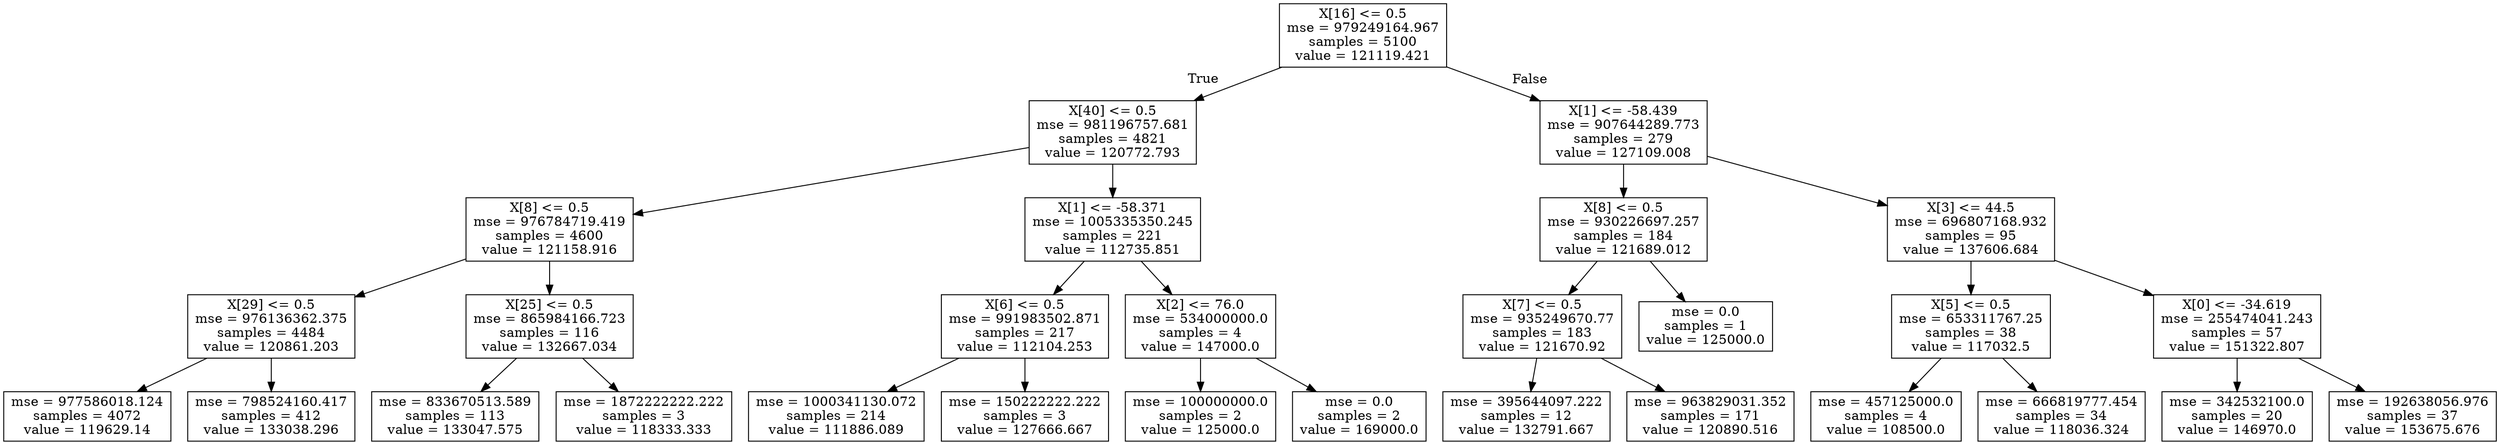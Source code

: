 digraph Tree {
node [shape=box] ;
0 [label="X[16] <= 0.5\nmse = 979249164.967\nsamples = 5100\nvalue = 121119.421"] ;
1 [label="X[40] <= 0.5\nmse = 981196757.681\nsamples = 4821\nvalue = 120772.793"] ;
0 -> 1 [labeldistance=2.5, labelangle=45, headlabel="True"] ;
2 [label="X[8] <= 0.5\nmse = 976784719.419\nsamples = 4600\nvalue = 121158.916"] ;
1 -> 2 ;
3 [label="X[29] <= 0.5\nmse = 976136362.375\nsamples = 4484\nvalue = 120861.203"] ;
2 -> 3 ;
4 [label="mse = 977586018.124\nsamples = 4072\nvalue = 119629.14"] ;
3 -> 4 ;
5 [label="mse = 798524160.417\nsamples = 412\nvalue = 133038.296"] ;
3 -> 5 ;
6 [label="X[25] <= 0.5\nmse = 865984166.723\nsamples = 116\nvalue = 132667.034"] ;
2 -> 6 ;
7 [label="mse = 833670513.589\nsamples = 113\nvalue = 133047.575"] ;
6 -> 7 ;
8 [label="mse = 1872222222.222\nsamples = 3\nvalue = 118333.333"] ;
6 -> 8 ;
9 [label="X[1] <= -58.371\nmse = 1005335350.245\nsamples = 221\nvalue = 112735.851"] ;
1 -> 9 ;
10 [label="X[6] <= 0.5\nmse = 991983502.871\nsamples = 217\nvalue = 112104.253"] ;
9 -> 10 ;
11 [label="mse = 1000341130.072\nsamples = 214\nvalue = 111886.089"] ;
10 -> 11 ;
12 [label="mse = 150222222.222\nsamples = 3\nvalue = 127666.667"] ;
10 -> 12 ;
13 [label="X[2] <= 76.0\nmse = 534000000.0\nsamples = 4\nvalue = 147000.0"] ;
9 -> 13 ;
14 [label="mse = 100000000.0\nsamples = 2\nvalue = 125000.0"] ;
13 -> 14 ;
15 [label="mse = 0.0\nsamples = 2\nvalue = 169000.0"] ;
13 -> 15 ;
16 [label="X[1] <= -58.439\nmse = 907644289.773\nsamples = 279\nvalue = 127109.008"] ;
0 -> 16 [labeldistance=2.5, labelangle=-45, headlabel="False"] ;
17 [label="X[8] <= 0.5\nmse = 930226697.257\nsamples = 184\nvalue = 121689.012"] ;
16 -> 17 ;
18 [label="X[7] <= 0.5\nmse = 935249670.77\nsamples = 183\nvalue = 121670.92"] ;
17 -> 18 ;
19 [label="mse = 395644097.222\nsamples = 12\nvalue = 132791.667"] ;
18 -> 19 ;
20 [label="mse = 963829031.352\nsamples = 171\nvalue = 120890.516"] ;
18 -> 20 ;
21 [label="mse = 0.0\nsamples = 1\nvalue = 125000.0"] ;
17 -> 21 ;
22 [label="X[3] <= 44.5\nmse = 696807168.932\nsamples = 95\nvalue = 137606.684"] ;
16 -> 22 ;
23 [label="X[5] <= 0.5\nmse = 653311767.25\nsamples = 38\nvalue = 117032.5"] ;
22 -> 23 ;
24 [label="mse = 457125000.0\nsamples = 4\nvalue = 108500.0"] ;
23 -> 24 ;
25 [label="mse = 666819777.454\nsamples = 34\nvalue = 118036.324"] ;
23 -> 25 ;
26 [label="X[0] <= -34.619\nmse = 255474041.243\nsamples = 57\nvalue = 151322.807"] ;
22 -> 26 ;
27 [label="mse = 342532100.0\nsamples = 20\nvalue = 146970.0"] ;
26 -> 27 ;
28 [label="mse = 192638056.976\nsamples = 37\nvalue = 153675.676"] ;
26 -> 28 ;
}